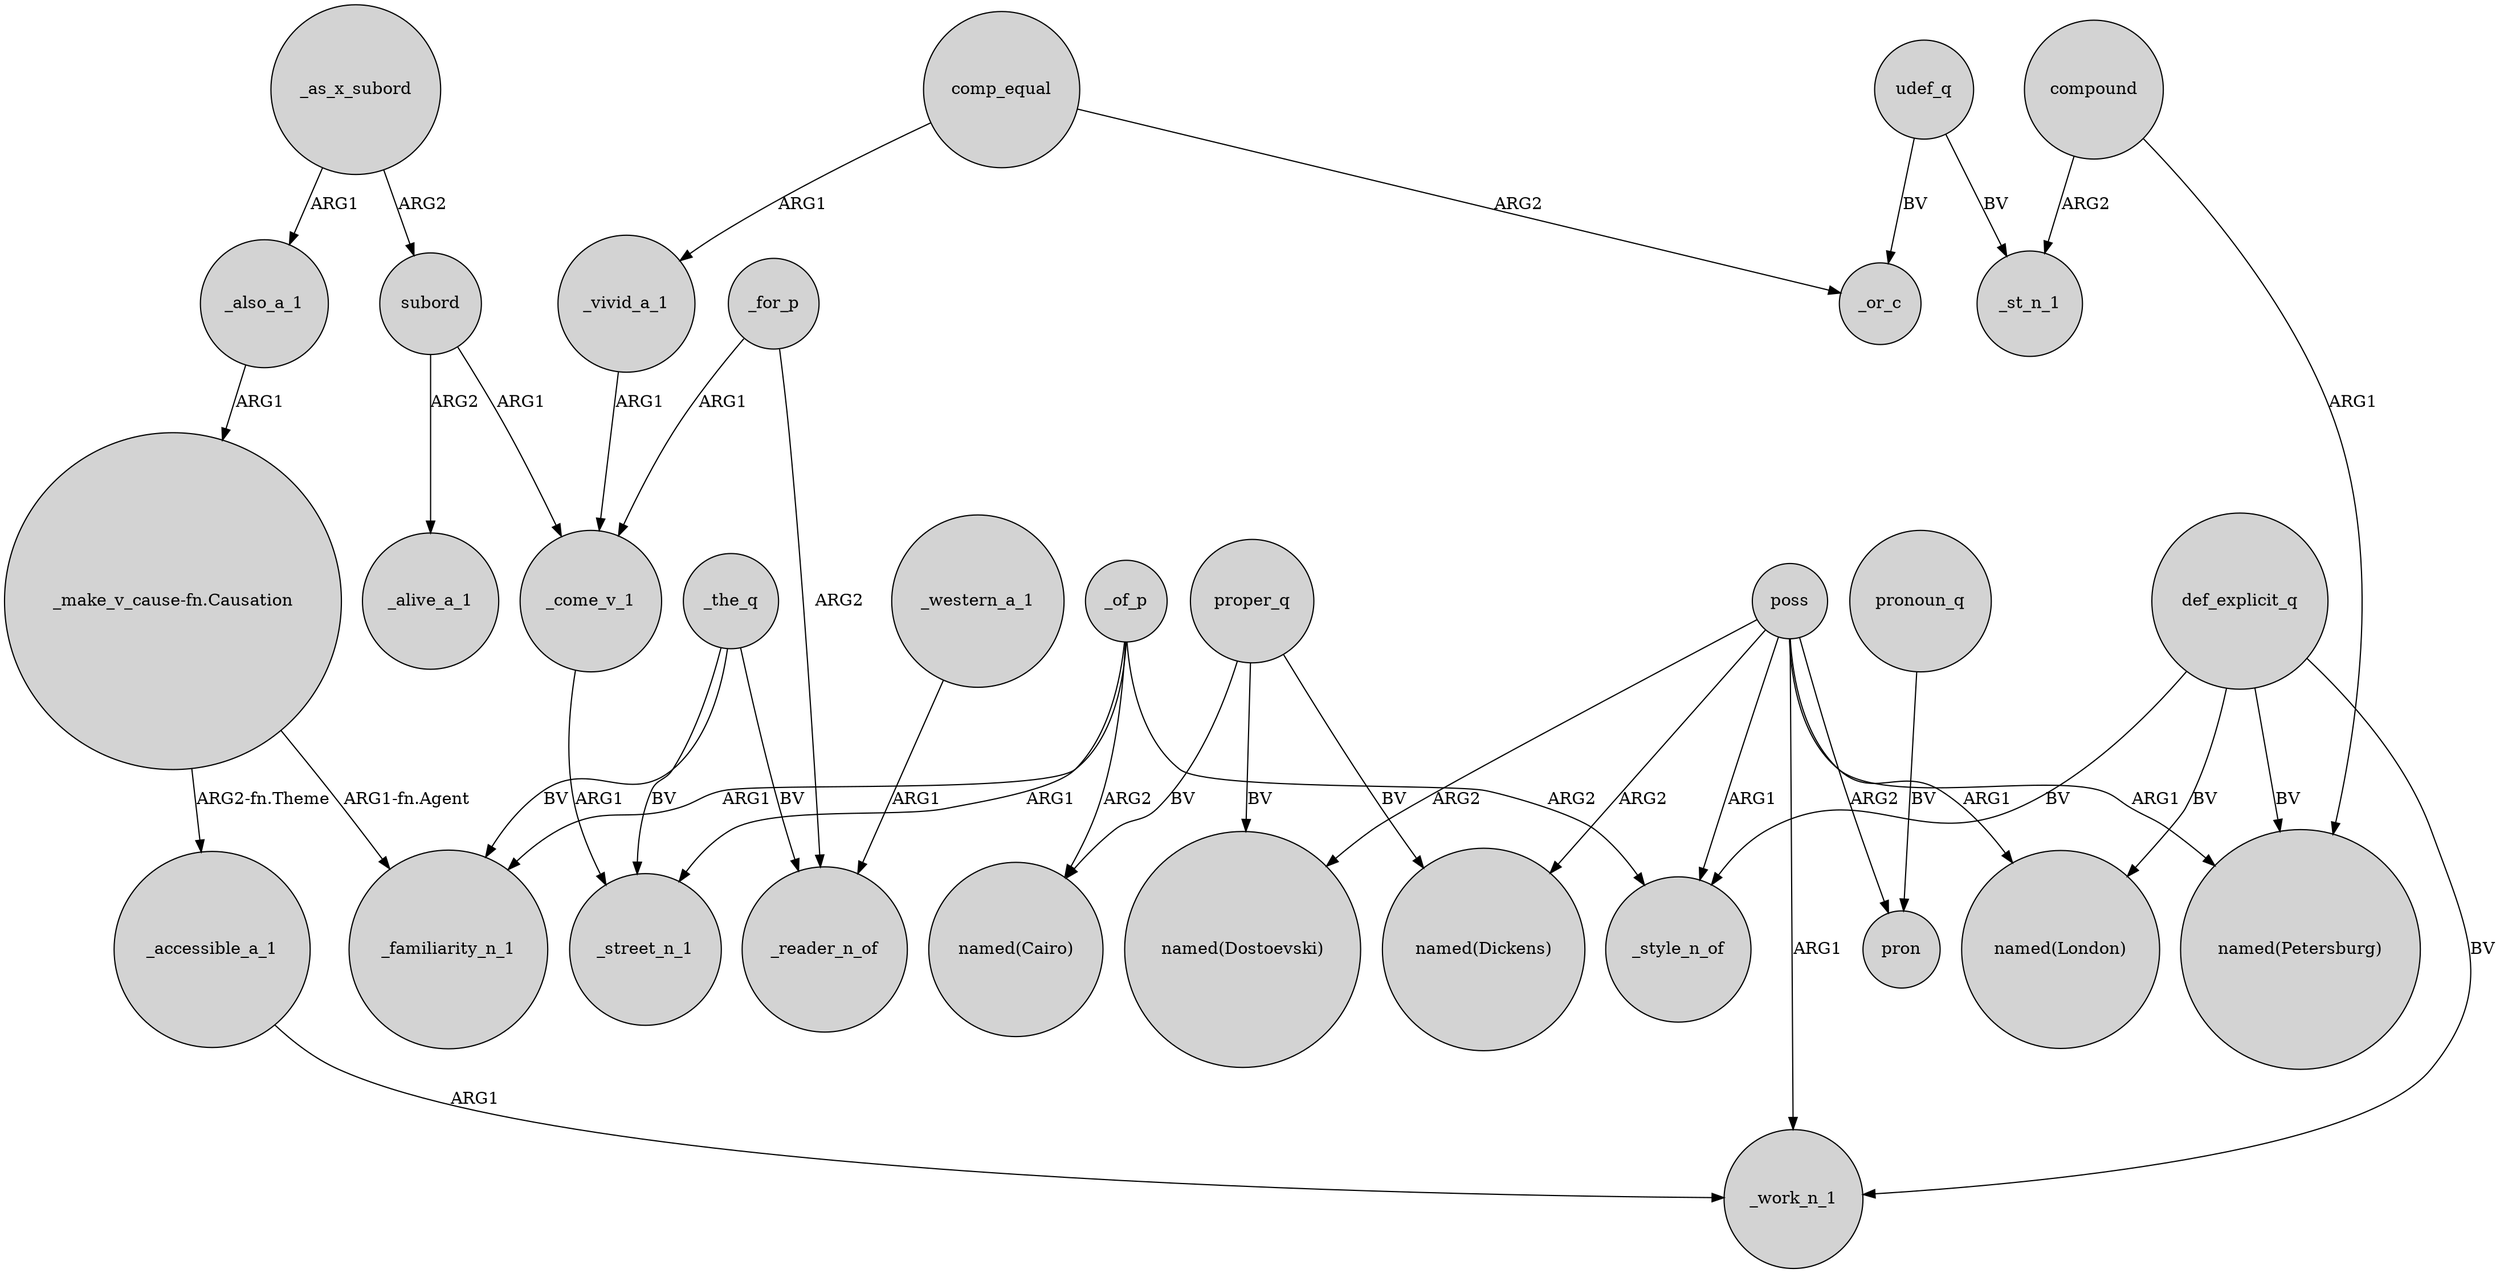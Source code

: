 digraph {
	node [shape=circle style=filled]
	poss -> "named(Dickens)" [label=ARG2]
	_accessible_a_1 -> _work_n_1 [label=ARG1]
	subord -> _alive_a_1 [label=ARG2]
	_for_p -> _come_v_1 [label=ARG1]
	poss -> pron [label=ARG2]
	def_explicit_q -> "named(London)" [label=BV]
	compound -> "named(Petersburg)" [label=ARG1]
	_the_q -> _reader_n_of [label=BV]
	_of_p -> "named(Cairo)" [label=ARG2]
	udef_q -> _st_n_1 [label=BV]
	poss -> _work_n_1 [label=ARG1]
	subord -> _come_v_1 [label=ARG1]
	proper_q -> "named(Dickens)" [label=BV]
	_for_p -> _reader_n_of [label=ARG2]
	udef_q -> _or_c [label=BV]
	_the_q -> _familiarity_n_1 [label=BV]
	_of_p -> _familiarity_n_1 [label=ARG1]
	_western_a_1 -> _reader_n_of [label=ARG1]
	_vivid_a_1 -> _come_v_1 [label=ARG1]
	_as_x_subord -> _also_a_1 [label=ARG1]
	compound -> _st_n_1 [label=ARG2]
	_the_q -> _street_n_1 [label=BV]
	pronoun_q -> pron [label=BV]
	poss -> "named(Dostoevski)" [label=ARG2]
	"_make_v_cause-fn.Causation" -> _accessible_a_1 [label="ARG2-fn.Theme"]
	comp_equal -> _vivid_a_1 [label=ARG1]
	comp_equal -> _or_c [label=ARG2]
	proper_q -> "named(Dostoevski)" [label=BV]
	_also_a_1 -> "_make_v_cause-fn.Causation" [label=ARG1]
	proper_q -> "named(Cairo)" [label=BV]
	"_make_v_cause-fn.Causation" -> _familiarity_n_1 [label="ARG1-fn.Agent"]
	poss -> "named(Petersburg)" [label=ARG1]
	_of_p -> _street_n_1 [label=ARG1]
	def_explicit_q -> _work_n_1 [label=BV]
	poss -> _style_n_of [label=ARG1]
	_come_v_1 -> _street_n_1 [label=ARG1]
	def_explicit_q -> _style_n_of [label=BV]
	_of_p -> _style_n_of [label=ARG2]
	_as_x_subord -> subord [label=ARG2]
	def_explicit_q -> "named(Petersburg)" [label=BV]
	poss -> "named(London)" [label=ARG1]
}
